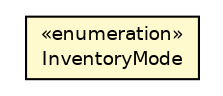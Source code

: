 #!/usr/local/bin/dot
#
# Class diagram 
# Generated by UMLGraph version R5_7_2-3-gee82a7 (http://www.umlgraph.org/)
#

digraph G {
	edge [fontname="Helvetica",fontsize=10,labelfontname="Helvetica",labelfontsize=10];
	node [fontname="Helvetica",fontsize=10,shape=plaintext];
	nodesep=0.25;
	ranksep=0.5;
	// com.st.st25sdk.RFReaderInterface.InventoryMode
	c13667 [label=<<table title="com.st.st25sdk.RFReaderInterface.InventoryMode" border="0" cellborder="1" cellspacing="0" cellpadding="2" port="p" bgcolor="lemonChiffon" href="./RFReaderInterface.InventoryMode.html">
		<tr><td><table border="0" cellspacing="0" cellpadding="1">
<tr><td align="center" balign="center"> &#171;enumeration&#187; </td></tr>
<tr><td align="center" balign="center"> InventoryMode </td></tr>
		</table></td></tr>
		</table>>, URL="./RFReaderInterface.InventoryMode.html", fontname="Helvetica", fontcolor="black", fontsize=9.0];
}

